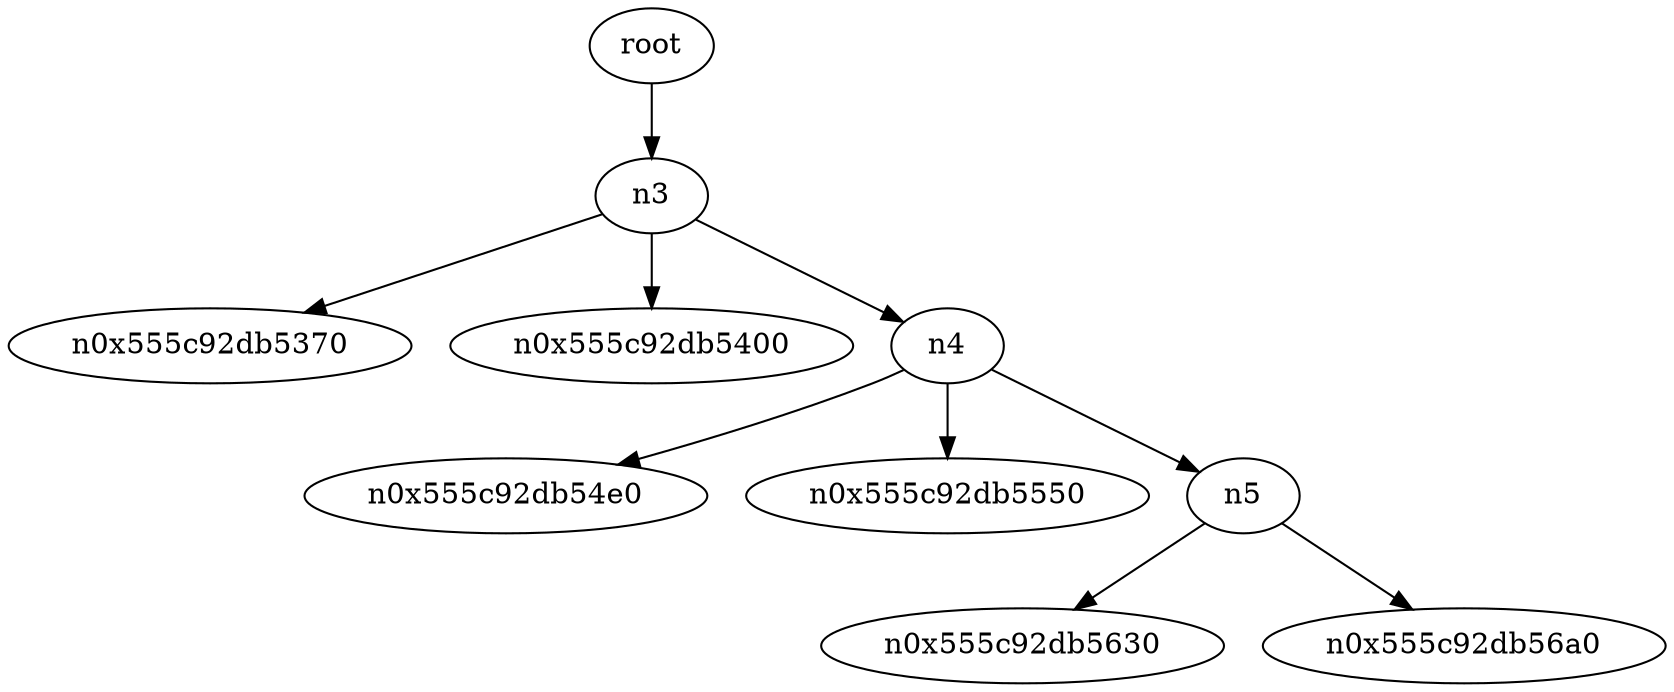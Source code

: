 digraph G {
n2 [label="root"];
n2 -> n3;
n3 -> n0x555c92db5370;
n3 -> n0x555c92db5400;
n3 -> n4;
n4 -> n0x555c92db54e0;
n4 -> n0x555c92db5550;
n4 -> n5;
n5 -> n0x555c92db5630;
n5 -> n0x555c92db56a0;
}

